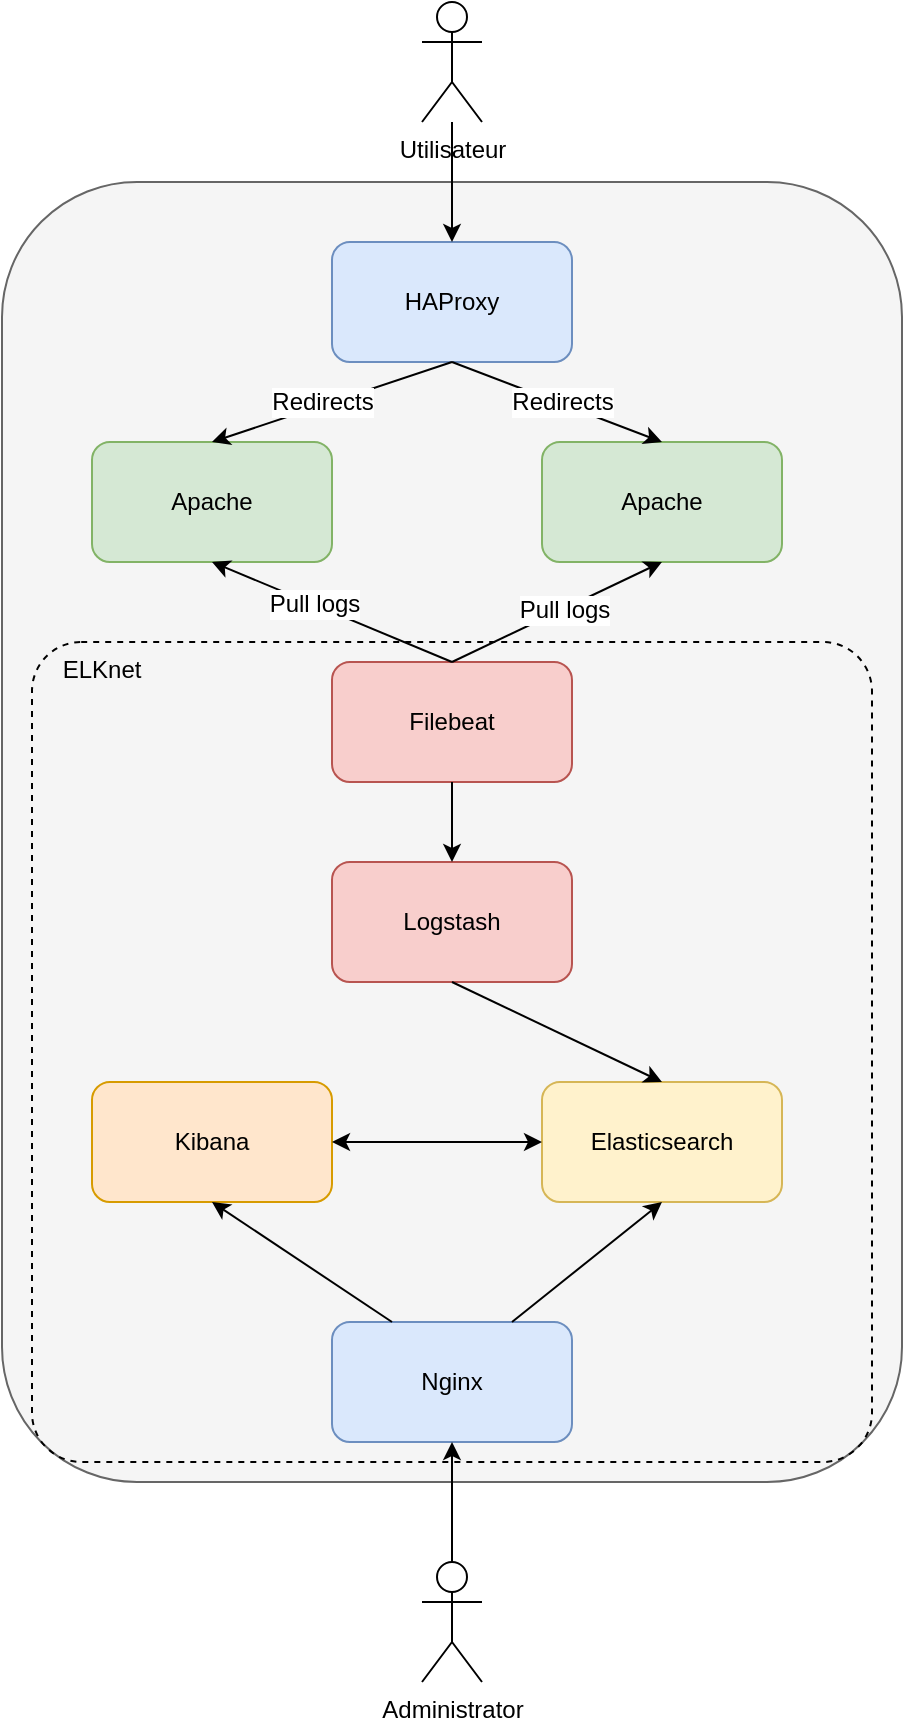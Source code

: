 <mxfile version="12.9.3" type="device"><diagram id="Qgn3HCD_p9-hmAOqqoZu" name="Page-1"><mxGraphModel dx="1596" dy="1013" grid="1" gridSize="10" guides="1" tooltips="1" connect="1" arrows="1" fold="1" page="1" pageScale="1" pageWidth="827" pageHeight="1169" math="0" shadow="0"><root><mxCell id="0"/><mxCell id="1" parent="0"/><mxCell id="N_RL8wYEqJ64lJZLMFO6-6" value="" style="rounded=1;whiteSpace=wrap;html=1;fillColor=#f5f5f5;strokeColor=#666666;fontColor=#333333;" parent="1" vertex="1"><mxGeometry x="170" y="150" width="450" height="650" as="geometry"/></mxCell><mxCell id="N_RL8wYEqJ64lJZLMFO6-1" value="HAProxy" style="rounded=1;whiteSpace=wrap;html=1;fillColor=#dae8fc;strokeColor=#6c8ebf;" parent="1" vertex="1"><mxGeometry x="335" y="180" width="120" height="60" as="geometry"/></mxCell><mxCell id="N_RL8wYEqJ64lJZLMFO6-2" value="Apache" style="rounded=1;whiteSpace=wrap;html=1;fillColor=#d5e8d4;strokeColor=#82b366;" parent="1" vertex="1"><mxGeometry x="440" y="280" width="120" height="60" as="geometry"/></mxCell><mxCell id="N_RL8wYEqJ64lJZLMFO6-3" value="Apache" style="rounded=1;whiteSpace=wrap;html=1;fillColor=#d5e8d4;strokeColor=#82b366;" parent="1" vertex="1"><mxGeometry x="215" y="280" width="120" height="60" as="geometry"/></mxCell><mxCell id="N_RL8wYEqJ64lJZLMFO6-4" value="Utilisateur" style="shape=umlActor;verticalLabelPosition=bottom;labelBackgroundColor=#ffffff;verticalAlign=top;html=1;outlineConnect=0;" parent="1" vertex="1"><mxGeometry x="380" y="60" width="30" height="60" as="geometry"/></mxCell><mxCell id="N_RL8wYEqJ64lJZLMFO6-5" value="Elasticsearch" style="rounded=1;whiteSpace=wrap;html=1;fillColor=#fff2cc;strokeColor=#d6b656;" parent="1" vertex="1"><mxGeometry x="440" y="600" width="120" height="60" as="geometry"/></mxCell><mxCell id="N_RL8wYEqJ64lJZLMFO6-7" value="Kibana" style="rounded=1;whiteSpace=wrap;html=1;fillColor=#ffe6cc;strokeColor=#d79b00;" parent="1" vertex="1"><mxGeometry x="215" y="600" width="120" height="60" as="geometry"/></mxCell><mxCell id="N_RL8wYEqJ64lJZLMFO6-8" value="Administrator" style="shape=umlActor;verticalLabelPosition=bottom;labelBackgroundColor=#ffffff;verticalAlign=top;html=1;outlineConnect=0;" parent="1" vertex="1"><mxGeometry x="380" y="840" width="30" height="60" as="geometry"/></mxCell><mxCell id="N_RL8wYEqJ64lJZLMFO6-9" value="Filebeat" style="rounded=1;whiteSpace=wrap;html=1;fillColor=#f8cecc;strokeColor=#b85450;" parent="1" vertex="1"><mxGeometry x="335" y="390" width="120" height="60" as="geometry"/></mxCell><mxCell id="N_RL8wYEqJ64lJZLMFO6-11" value="Logstash" style="rounded=1;whiteSpace=wrap;html=1;fillColor=#f8cecc;strokeColor=#b85450;" parent="1" vertex="1"><mxGeometry x="335" y="490" width="120" height="60" as="geometry"/></mxCell><mxCell id="N_RL8wYEqJ64lJZLMFO6-13" value="" style="endArrow=classic;html=1;entryX=0.5;entryY=0;entryDx=0;entryDy=0;" parent="1" source="N_RL8wYEqJ64lJZLMFO6-4" target="N_RL8wYEqJ64lJZLMFO6-1" edge="1"><mxGeometry width="50" height="50" relative="1" as="geometry"><mxPoint x="390" y="420" as="sourcePoint"/><mxPoint x="440" y="370" as="targetPoint"/></mxGeometry></mxCell><mxCell id="N_RL8wYEqJ64lJZLMFO6-14" value="" style="endArrow=classic;html=1;exitX=0.5;exitY=1;exitDx=0;exitDy=0;entryX=0.5;entryY=0;entryDx=0;entryDy=0;" parent="1" source="N_RL8wYEqJ64lJZLMFO6-1" target="N_RL8wYEqJ64lJZLMFO6-2" edge="1"><mxGeometry width="50" height="50" relative="1" as="geometry"><mxPoint x="390" y="420" as="sourcePoint"/><mxPoint x="440" y="370" as="targetPoint"/></mxGeometry></mxCell><mxCell id="N_RL8wYEqJ64lJZLMFO6-24" value="Redirects" style="text;html=1;align=center;verticalAlign=middle;resizable=0;points=[];labelBackgroundColor=#ffffff;" parent="N_RL8wYEqJ64lJZLMFO6-14" vertex="1" connectable="0"><mxGeometry x="0.194" y="1" relative="1" as="geometry"><mxPoint x="-7.97" y="-2.92" as="offset"/></mxGeometry></mxCell><mxCell id="N_RL8wYEqJ64lJZLMFO6-15" value="" style="endArrow=classic;html=1;entryX=0.5;entryY=0;entryDx=0;entryDy=0;exitX=0.5;exitY=1;exitDx=0;exitDy=0;" parent="1" source="N_RL8wYEqJ64lJZLMFO6-1" target="N_RL8wYEqJ64lJZLMFO6-3" edge="1"><mxGeometry width="50" height="50" relative="1" as="geometry"><mxPoint x="390" y="420" as="sourcePoint"/><mxPoint x="440" y="370" as="targetPoint"/></mxGeometry></mxCell><mxCell id="N_RL8wYEqJ64lJZLMFO6-23" value="Redirects" style="text;html=1;align=center;verticalAlign=middle;resizable=0;points=[];labelBackgroundColor=#ffffff;" parent="N_RL8wYEqJ64lJZLMFO6-15" vertex="1" connectable="0"><mxGeometry x="-0.16" y="1" relative="1" as="geometry"><mxPoint x="-15.04" y="2.29" as="offset"/></mxGeometry></mxCell><mxCell id="N_RL8wYEqJ64lJZLMFO6-16" value="" style="endArrow=classic;html=1;entryX=0.5;entryY=1;entryDx=0;entryDy=0;exitX=0.5;exitY=0;exitDx=0;exitDy=0;" parent="1" source="N_RL8wYEqJ64lJZLMFO6-9" target="N_RL8wYEqJ64lJZLMFO6-2" edge="1"><mxGeometry width="50" height="50" relative="1" as="geometry"><mxPoint x="390" y="420" as="sourcePoint"/><mxPoint x="440" y="370" as="targetPoint"/></mxGeometry></mxCell><mxCell id="N_RL8wYEqJ64lJZLMFO6-26" value="Pull logs" style="text;html=1;align=center;verticalAlign=middle;resizable=0;points=[];labelBackgroundColor=#ffffff;" parent="N_RL8wYEqJ64lJZLMFO6-16" vertex="1" connectable="0"><mxGeometry x="0.167" y="-3" relative="1" as="geometry"><mxPoint x="-7.36" as="offset"/></mxGeometry></mxCell><mxCell id="N_RL8wYEqJ64lJZLMFO6-18" value="" style="endArrow=classic;html=1;entryX=0.5;entryY=1;entryDx=0;entryDy=0;exitX=0.5;exitY=0;exitDx=0;exitDy=0;" parent="1" source="N_RL8wYEqJ64lJZLMFO6-9" target="N_RL8wYEqJ64lJZLMFO6-3" edge="1"><mxGeometry width="50" height="50" relative="1" as="geometry"><mxPoint x="390" y="420" as="sourcePoint"/><mxPoint x="440" y="370" as="targetPoint"/></mxGeometry></mxCell><mxCell id="N_RL8wYEqJ64lJZLMFO6-25" value="Pull logs" style="text;html=1;align=center;verticalAlign=middle;resizable=0;points=[];labelBackgroundColor=#ffffff;" parent="N_RL8wYEqJ64lJZLMFO6-18" vertex="1" connectable="0"><mxGeometry x="0.165" relative="1" as="geometry"><mxPoint as="offset"/></mxGeometry></mxCell><mxCell id="N_RL8wYEqJ64lJZLMFO6-19" value="" style="endArrow=classic;html=1;exitX=0.5;exitY=1;exitDx=0;exitDy=0;entryX=0.5;entryY=0;entryDx=0;entryDy=0;" parent="1" source="N_RL8wYEqJ64lJZLMFO6-9" target="N_RL8wYEqJ64lJZLMFO6-11" edge="1"><mxGeometry width="50" height="50" relative="1" as="geometry"><mxPoint x="390" y="420" as="sourcePoint"/><mxPoint x="440" y="370" as="targetPoint"/></mxGeometry></mxCell><mxCell id="N_RL8wYEqJ64lJZLMFO6-20" value="" style="endArrow=classic;html=1;exitX=0.5;exitY=1;exitDx=0;exitDy=0;entryX=0.5;entryY=0;entryDx=0;entryDy=0;" parent="1" source="N_RL8wYEqJ64lJZLMFO6-11" target="N_RL8wYEqJ64lJZLMFO6-5" edge="1"><mxGeometry width="50" height="50" relative="1" as="geometry"><mxPoint x="390" y="420" as="sourcePoint"/><mxPoint x="440" y="370" as="targetPoint"/></mxGeometry></mxCell><mxCell id="4EMFnJbFq7oEx_qvAtn6-1" value="Nginx" style="rounded=1;whiteSpace=wrap;html=1;fillColor=#dae8fc;strokeColor=#6c8ebf;" vertex="1" parent="1"><mxGeometry x="335" y="720" width="120" height="60" as="geometry"/></mxCell><mxCell id="4EMFnJbFq7oEx_qvAtn6-2" value="" style="endArrow=classic;html=1;exitX=0.25;exitY=0;exitDx=0;exitDy=0;entryX=0.5;entryY=1;entryDx=0;entryDy=0;" edge="1" parent="1" source="4EMFnJbFq7oEx_qvAtn6-1" target="N_RL8wYEqJ64lJZLMFO6-7"><mxGeometry width="50" height="50" relative="1" as="geometry"><mxPoint x="420" y="550" as="sourcePoint"/><mxPoint x="470" y="500" as="targetPoint"/></mxGeometry></mxCell><mxCell id="4EMFnJbFq7oEx_qvAtn6-3" value="" style="endArrow=classic;html=1;exitX=0.75;exitY=0;exitDx=0;exitDy=0;entryX=0.5;entryY=1;entryDx=0;entryDy=0;" edge="1" parent="1" source="4EMFnJbFq7oEx_qvAtn6-1" target="N_RL8wYEqJ64lJZLMFO6-5"><mxGeometry width="50" height="50" relative="1" as="geometry"><mxPoint x="420" y="550" as="sourcePoint"/><mxPoint x="470" y="500" as="targetPoint"/></mxGeometry></mxCell><mxCell id="4EMFnJbFq7oEx_qvAtn6-4" value="" style="endArrow=classic;startArrow=classic;html=1;exitX=1;exitY=0.5;exitDx=0;exitDy=0;entryX=0;entryY=0.5;entryDx=0;entryDy=0;" edge="1" parent="1" source="N_RL8wYEqJ64lJZLMFO6-7" target="N_RL8wYEqJ64lJZLMFO6-5"><mxGeometry width="50" height="50" relative="1" as="geometry"><mxPoint x="420" y="550" as="sourcePoint"/><mxPoint x="470" y="500" as="targetPoint"/></mxGeometry></mxCell><mxCell id="4EMFnJbFq7oEx_qvAtn6-5" value="" style="endArrow=classic;html=1;exitX=0.5;exitY=0;exitDx=0;exitDy=0;exitPerimeter=0;entryX=0.5;entryY=1;entryDx=0;entryDy=0;" edge="1" parent="1" source="N_RL8wYEqJ64lJZLMFO6-8" target="4EMFnJbFq7oEx_qvAtn6-1"><mxGeometry width="50" height="50" relative="1" as="geometry"><mxPoint x="420" y="550" as="sourcePoint"/><mxPoint x="470" y="500" as="targetPoint"/></mxGeometry></mxCell><mxCell id="4EMFnJbFq7oEx_qvAtn6-6" value="&amp;nbsp; &amp;nbsp; ELKnet" style="rounded=1;whiteSpace=wrap;html=1;dashed=1;fillColor=none;align=left;verticalAlign=top;arcSize=6;" vertex="1" parent="1"><mxGeometry x="185" y="380" width="420" height="410" as="geometry"/></mxCell></root></mxGraphModel></diagram></mxfile>